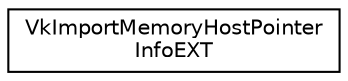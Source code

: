 digraph "Graphical Class Hierarchy"
{
 // LATEX_PDF_SIZE
  edge [fontname="Helvetica",fontsize="10",labelfontname="Helvetica",labelfontsize="10"];
  node [fontname="Helvetica",fontsize="10",shape=record];
  rankdir="LR";
  Node0 [label="VkImportMemoryHostPointer\lInfoEXT",height=0.2,width=0.4,color="black", fillcolor="white", style="filled",URL="$db/ddd/structVkImportMemoryHostPointerInfoEXT.html",tooltip=" "];
}
